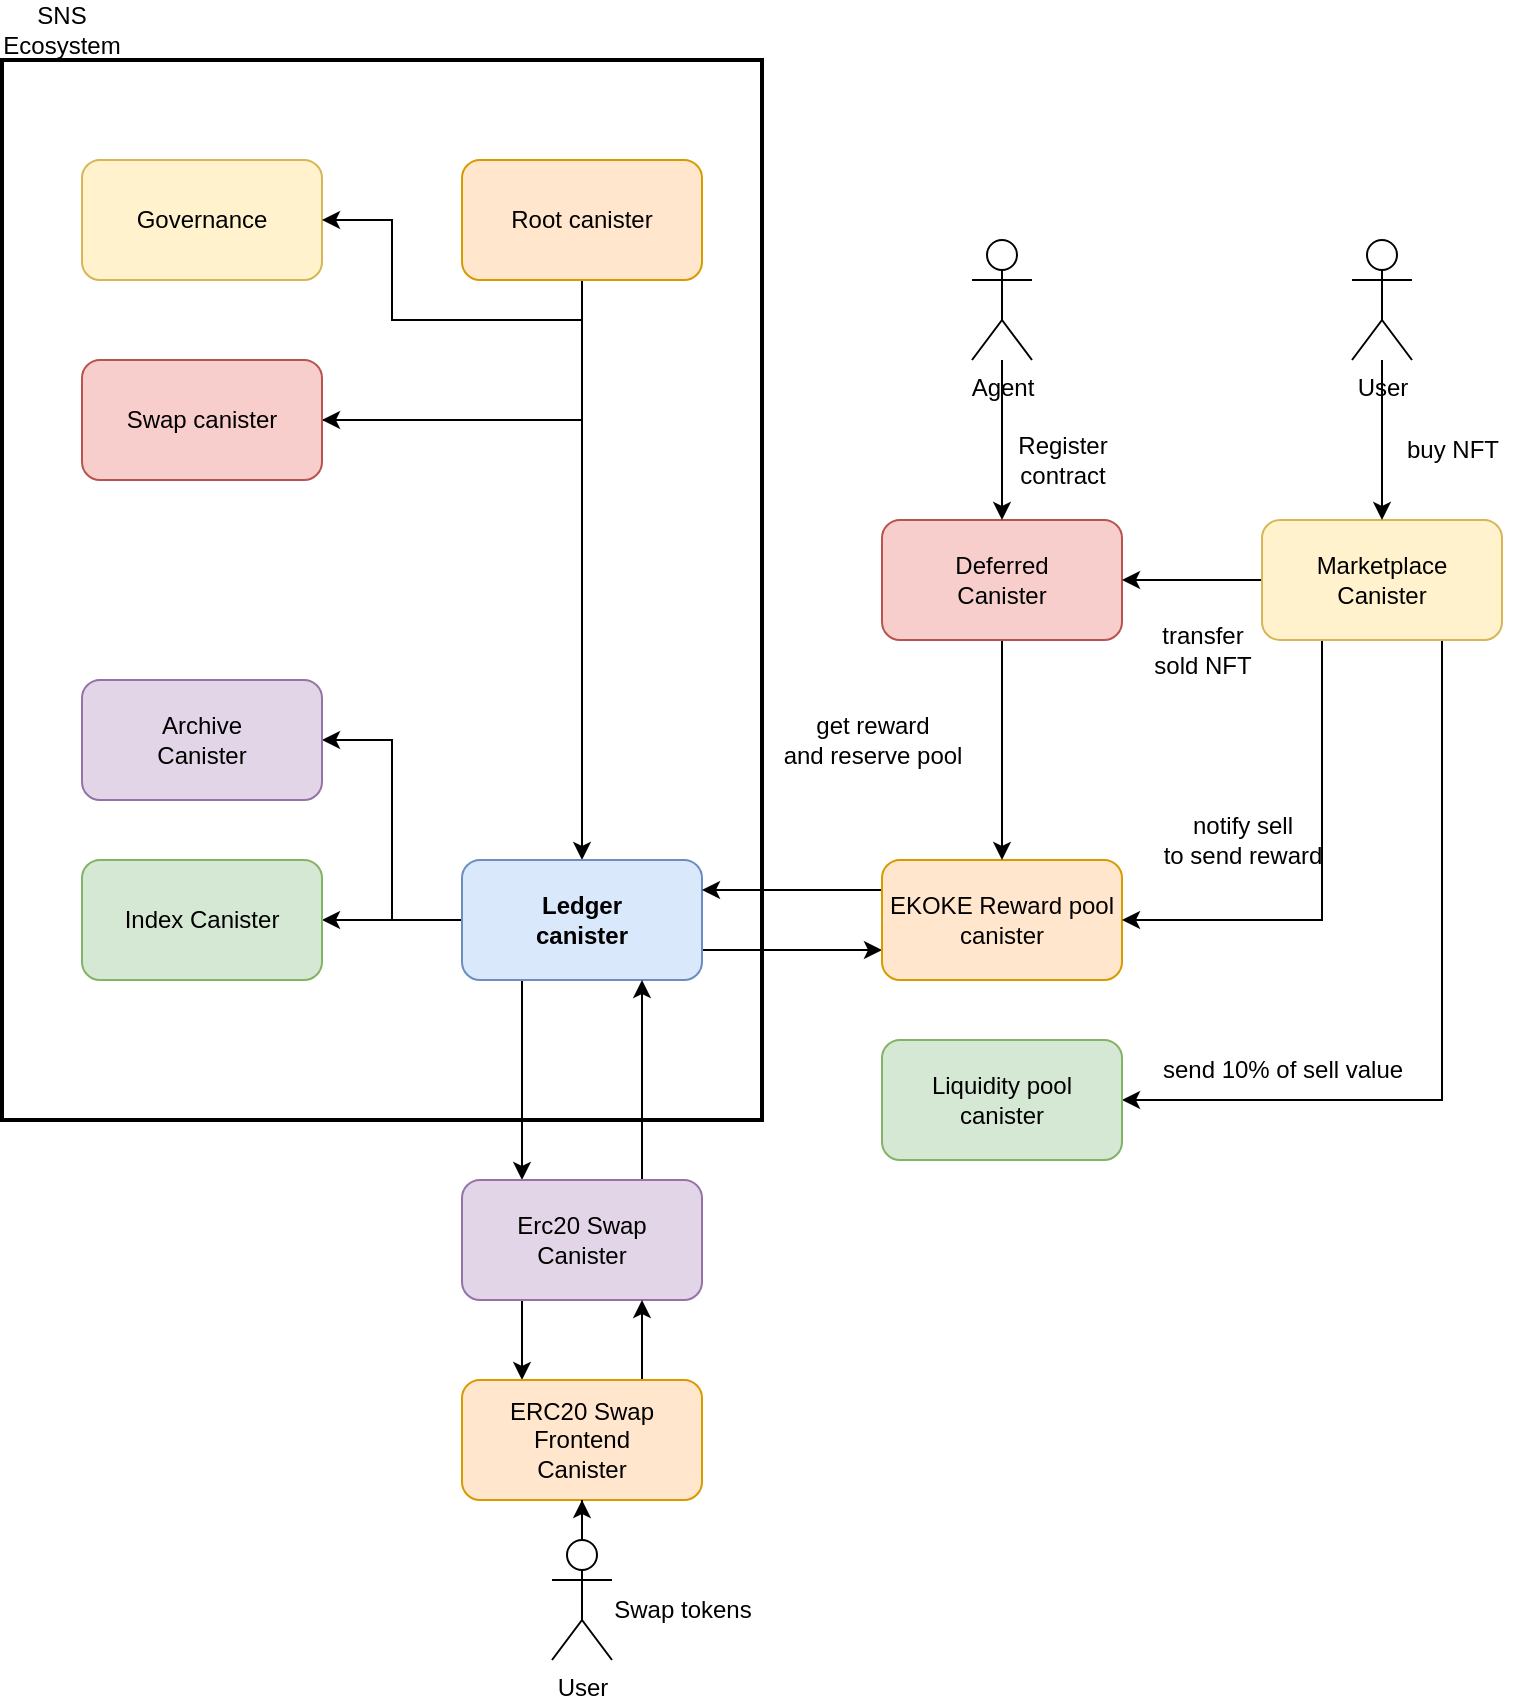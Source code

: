 <mxfile version="24.0.4" type="device">
  <diagram name="Page-1" id="NNly9hSo-Fhae8M3Aa6d">
    <mxGraphModel dx="1434" dy="846" grid="1" gridSize="10" guides="1" tooltips="1" connect="1" arrows="1" fold="1" page="1" pageScale="1" pageWidth="850" pageHeight="1100" math="0" shadow="0">
      <root>
        <mxCell id="0" />
        <mxCell id="1" parent="0" />
        <mxCell id="dv13Ck-TY8o5kLKKjCxT-1" value="" style="rounded=0;whiteSpace=wrap;html=1;labelBackgroundColor=none;fillColor=none;align=left;strokeWidth=2;" vertex="1" parent="1">
          <mxGeometry x="40" y="40" width="380" height="530" as="geometry" />
        </mxCell>
        <mxCell id="dv13Ck-TY8o5kLKKjCxT-2" value="SNS Ecosystem" style="text;html=1;align=center;verticalAlign=middle;whiteSpace=wrap;rounded=0;" vertex="1" parent="1">
          <mxGeometry x="40" y="10" width="60" height="30" as="geometry" />
        </mxCell>
        <mxCell id="dv13Ck-TY8o5kLKKjCxT-5" value="Governance" style="rounded=1;whiteSpace=wrap;html=1;fillColor=#fff2cc;strokeColor=#d6b656;" vertex="1" parent="1">
          <mxGeometry x="80" y="90" width="120" height="60" as="geometry" />
        </mxCell>
        <mxCell id="dv13Ck-TY8o5kLKKjCxT-14" style="edgeStyle=orthogonalEdgeStyle;rounded=0;orthogonalLoop=1;jettySize=auto;html=1;exitX=0.5;exitY=1;exitDx=0;exitDy=0;" edge="1" parent="1" source="dv13Ck-TY8o5kLKKjCxT-6" target="dv13Ck-TY8o5kLKKjCxT-5">
          <mxGeometry relative="1" as="geometry" />
        </mxCell>
        <mxCell id="dv13Ck-TY8o5kLKKjCxT-15" style="edgeStyle=orthogonalEdgeStyle;rounded=0;orthogonalLoop=1;jettySize=auto;html=1;exitX=0.5;exitY=1;exitDx=0;exitDy=0;entryX=1;entryY=0.5;entryDx=0;entryDy=0;" edge="1" parent="1" source="dv13Ck-TY8o5kLKKjCxT-6" target="dv13Ck-TY8o5kLKKjCxT-7">
          <mxGeometry relative="1" as="geometry" />
        </mxCell>
        <mxCell id="dv13Ck-TY8o5kLKKjCxT-6" value="Root canister" style="rounded=1;whiteSpace=wrap;html=1;fillColor=#ffe6cc;strokeColor=#d79b00;" vertex="1" parent="1">
          <mxGeometry x="270" y="90" width="120" height="60" as="geometry" />
        </mxCell>
        <mxCell id="dv13Ck-TY8o5kLKKjCxT-13" style="edgeStyle=orthogonalEdgeStyle;rounded=0;orthogonalLoop=1;jettySize=auto;html=1;exitX=1;exitY=0.5;exitDx=0;exitDy=0;" edge="1" parent="1" source="dv13Ck-TY8o5kLKKjCxT-7" target="dv13Ck-TY8o5kLKKjCxT-8">
          <mxGeometry relative="1" as="geometry" />
        </mxCell>
        <mxCell id="dv13Ck-TY8o5kLKKjCxT-7" value="Swap canister" style="rounded=1;whiteSpace=wrap;html=1;fillColor=#f8cecc;strokeColor=#b85450;" vertex="1" parent="1">
          <mxGeometry x="80" y="190" width="120" height="60" as="geometry" />
        </mxCell>
        <mxCell id="dv13Ck-TY8o5kLKKjCxT-11" style="edgeStyle=orthogonalEdgeStyle;rounded=0;orthogonalLoop=1;jettySize=auto;html=1;exitX=0;exitY=0.5;exitDx=0;exitDy=0;" edge="1" parent="1" source="dv13Ck-TY8o5kLKKjCxT-8" target="dv13Ck-TY8o5kLKKjCxT-9">
          <mxGeometry relative="1" as="geometry" />
        </mxCell>
        <mxCell id="dv13Ck-TY8o5kLKKjCxT-12" style="edgeStyle=orthogonalEdgeStyle;rounded=0;orthogonalLoop=1;jettySize=auto;html=1;exitX=0;exitY=0.5;exitDx=0;exitDy=0;entryX=1;entryY=0.5;entryDx=0;entryDy=0;" edge="1" parent="1" source="dv13Ck-TY8o5kLKKjCxT-8" target="dv13Ck-TY8o5kLKKjCxT-10">
          <mxGeometry relative="1" as="geometry" />
        </mxCell>
        <mxCell id="dv13Ck-TY8o5kLKKjCxT-17" style="edgeStyle=orthogonalEdgeStyle;rounded=0;orthogonalLoop=1;jettySize=auto;html=1;exitX=1;exitY=0.75;exitDx=0;exitDy=0;entryX=0;entryY=0.75;entryDx=0;entryDy=0;" edge="1" parent="1" source="dv13Ck-TY8o5kLKKjCxT-8" target="dv13Ck-TY8o5kLKKjCxT-16">
          <mxGeometry relative="1" as="geometry" />
        </mxCell>
        <mxCell id="dv13Ck-TY8o5kLKKjCxT-39" style="edgeStyle=orthogonalEdgeStyle;rounded=0;orthogonalLoop=1;jettySize=auto;html=1;exitX=0.25;exitY=1;exitDx=0;exitDy=0;entryX=0.25;entryY=0;entryDx=0;entryDy=0;" edge="1" parent="1" source="dv13Ck-TY8o5kLKKjCxT-8" target="dv13Ck-TY8o5kLKKjCxT-37">
          <mxGeometry relative="1" as="geometry" />
        </mxCell>
        <mxCell id="dv13Ck-TY8o5kLKKjCxT-8" value="Ledger&lt;br&gt;canister" style="rounded=1;whiteSpace=wrap;html=1;fillColor=#dae8fc;strokeColor=#6c8ebf;fontStyle=1" vertex="1" parent="1">
          <mxGeometry x="270" y="440" width="120" height="60" as="geometry" />
        </mxCell>
        <mxCell id="dv13Ck-TY8o5kLKKjCxT-9" value="Index Canister" style="rounded=1;whiteSpace=wrap;html=1;fillColor=#d5e8d4;strokeColor=#82b366;" vertex="1" parent="1">
          <mxGeometry x="80" y="440" width="120" height="60" as="geometry" />
        </mxCell>
        <mxCell id="dv13Ck-TY8o5kLKKjCxT-10" value="Archive&lt;br&gt;Canister" style="rounded=1;whiteSpace=wrap;html=1;fillColor=#e1d5e7;strokeColor=#9673a6;" vertex="1" parent="1">
          <mxGeometry x="80" y="350" width="120" height="60" as="geometry" />
        </mxCell>
        <mxCell id="dv13Ck-TY8o5kLKKjCxT-18" style="edgeStyle=orthogonalEdgeStyle;rounded=0;orthogonalLoop=1;jettySize=auto;html=1;exitX=0;exitY=0.25;exitDx=0;exitDy=0;entryX=1;entryY=0.25;entryDx=0;entryDy=0;" edge="1" parent="1" source="dv13Ck-TY8o5kLKKjCxT-16" target="dv13Ck-TY8o5kLKKjCxT-8">
          <mxGeometry relative="1" as="geometry" />
        </mxCell>
        <mxCell id="dv13Ck-TY8o5kLKKjCxT-16" value="EKOKE Reward pool&lt;br&gt;canister" style="rounded=1;whiteSpace=wrap;html=1;fillColor=#ffe6cc;strokeColor=#d79b00;" vertex="1" parent="1">
          <mxGeometry x="480" y="440" width="120" height="60" as="geometry" />
        </mxCell>
        <mxCell id="dv13Ck-TY8o5kLKKjCxT-22" style="edgeStyle=orthogonalEdgeStyle;rounded=0;orthogonalLoop=1;jettySize=auto;html=1;exitX=0.5;exitY=1;exitDx=0;exitDy=0;" edge="1" parent="1" source="dv13Ck-TY8o5kLKKjCxT-19" target="dv13Ck-TY8o5kLKKjCxT-16">
          <mxGeometry relative="1" as="geometry" />
        </mxCell>
        <mxCell id="dv13Ck-TY8o5kLKKjCxT-19" value="Deferred&lt;br&gt;Canister" style="rounded=1;whiteSpace=wrap;html=1;fillColor=#f8cecc;strokeColor=#b85450;" vertex="1" parent="1">
          <mxGeometry x="480" y="270" width="120" height="60" as="geometry" />
        </mxCell>
        <mxCell id="dv13Ck-TY8o5kLKKjCxT-21" value="get reward &lt;br&gt;and reserve pool" style="text;html=1;align=center;verticalAlign=middle;resizable=0;points=[];autosize=1;strokeColor=none;fillColor=none;" vertex="1" parent="1">
          <mxGeometry x="420" y="360" width="110" height="40" as="geometry" />
        </mxCell>
        <mxCell id="dv13Ck-TY8o5kLKKjCxT-24" style="edgeStyle=orthogonalEdgeStyle;rounded=0;orthogonalLoop=1;jettySize=auto;html=1;exitX=0.25;exitY=1;exitDx=0;exitDy=0;entryX=1;entryY=0.5;entryDx=0;entryDy=0;" edge="1" parent="1" source="dv13Ck-TY8o5kLKKjCxT-23" target="dv13Ck-TY8o5kLKKjCxT-16">
          <mxGeometry relative="1" as="geometry" />
        </mxCell>
        <mxCell id="dv13Ck-TY8o5kLKKjCxT-25" style="edgeStyle=orthogonalEdgeStyle;rounded=0;orthogonalLoop=1;jettySize=auto;html=1;exitX=0;exitY=0.5;exitDx=0;exitDy=0;entryX=1;entryY=0.5;entryDx=0;entryDy=0;" edge="1" parent="1" source="dv13Ck-TY8o5kLKKjCxT-23" target="dv13Ck-TY8o5kLKKjCxT-19">
          <mxGeometry relative="1" as="geometry" />
        </mxCell>
        <mxCell id="dv13Ck-TY8o5kLKKjCxT-29" style="edgeStyle=orthogonalEdgeStyle;rounded=0;orthogonalLoop=1;jettySize=auto;html=1;exitX=0.75;exitY=1;exitDx=0;exitDy=0;entryX=1;entryY=0.5;entryDx=0;entryDy=0;" edge="1" parent="1" source="dv13Ck-TY8o5kLKKjCxT-23" target="dv13Ck-TY8o5kLKKjCxT-28">
          <mxGeometry relative="1" as="geometry" />
        </mxCell>
        <mxCell id="dv13Ck-TY8o5kLKKjCxT-23" value="Marketplace&lt;br&gt;Canister" style="rounded=1;whiteSpace=wrap;html=1;fillColor=#fff2cc;strokeColor=#d6b656;" vertex="1" parent="1">
          <mxGeometry x="670" y="270" width="120" height="60" as="geometry" />
        </mxCell>
        <mxCell id="dv13Ck-TY8o5kLKKjCxT-26" value="transfer &lt;br&gt;sold NFT" style="text;html=1;align=center;verticalAlign=middle;resizable=0;points=[];autosize=1;strokeColor=none;fillColor=none;" vertex="1" parent="1">
          <mxGeometry x="605" y="315" width="70" height="40" as="geometry" />
        </mxCell>
        <mxCell id="dv13Ck-TY8o5kLKKjCxT-27" value="notify sell&lt;br&gt;to send reward" style="text;html=1;align=center;verticalAlign=middle;resizable=0;points=[];autosize=1;strokeColor=none;fillColor=none;" vertex="1" parent="1">
          <mxGeometry x="610" y="410" width="100" height="40" as="geometry" />
        </mxCell>
        <mxCell id="dv13Ck-TY8o5kLKKjCxT-28" value="Liquidity pool&lt;br&gt;canister" style="rounded=1;whiteSpace=wrap;html=1;fillColor=#d5e8d4;strokeColor=#82b366;" vertex="1" parent="1">
          <mxGeometry x="480" y="530" width="120" height="60" as="geometry" />
        </mxCell>
        <mxCell id="dv13Ck-TY8o5kLKKjCxT-30" value="send 10% of sell value" style="text;html=1;align=center;verticalAlign=middle;resizable=0;points=[];autosize=1;strokeColor=none;fillColor=none;" vertex="1" parent="1">
          <mxGeometry x="610" y="530" width="140" height="30" as="geometry" />
        </mxCell>
        <mxCell id="dv13Ck-TY8o5kLKKjCxT-32" value="" style="edgeStyle=orthogonalEdgeStyle;rounded=0;orthogonalLoop=1;jettySize=auto;html=1;" edge="1" parent="1" source="dv13Ck-TY8o5kLKKjCxT-31" target="dv13Ck-TY8o5kLKKjCxT-23">
          <mxGeometry relative="1" as="geometry" />
        </mxCell>
        <mxCell id="dv13Ck-TY8o5kLKKjCxT-31" value="User" style="shape=umlActor;verticalLabelPosition=bottom;verticalAlign=top;html=1;outlineConnect=0;" vertex="1" parent="1">
          <mxGeometry x="715" y="130" width="30" height="60" as="geometry" />
        </mxCell>
        <mxCell id="dv13Ck-TY8o5kLKKjCxT-33" value="buy NFT" style="text;html=1;align=center;verticalAlign=middle;resizable=0;points=[];autosize=1;strokeColor=none;fillColor=none;" vertex="1" parent="1">
          <mxGeometry x="730" y="220" width="70" height="30" as="geometry" />
        </mxCell>
        <mxCell id="dv13Ck-TY8o5kLKKjCxT-35" value="" style="edgeStyle=orthogonalEdgeStyle;rounded=0;orthogonalLoop=1;jettySize=auto;html=1;" edge="1" parent="1" source="dv13Ck-TY8o5kLKKjCxT-34" target="dv13Ck-TY8o5kLKKjCxT-19">
          <mxGeometry relative="1" as="geometry" />
        </mxCell>
        <mxCell id="dv13Ck-TY8o5kLKKjCxT-34" value="Agent" style="shape=umlActor;verticalLabelPosition=bottom;verticalAlign=top;html=1;outlineConnect=0;" vertex="1" parent="1">
          <mxGeometry x="525" y="130" width="30" height="60" as="geometry" />
        </mxCell>
        <mxCell id="dv13Ck-TY8o5kLKKjCxT-36" value="Register&lt;br&gt;contract" style="text;html=1;align=center;verticalAlign=middle;resizable=0;points=[];autosize=1;strokeColor=none;fillColor=none;" vertex="1" parent="1">
          <mxGeometry x="535" y="220" width="70" height="40" as="geometry" />
        </mxCell>
        <mxCell id="dv13Ck-TY8o5kLKKjCxT-40" style="edgeStyle=orthogonalEdgeStyle;rounded=0;orthogonalLoop=1;jettySize=auto;html=1;exitX=0.75;exitY=0;exitDx=0;exitDy=0;entryX=0.75;entryY=1;entryDx=0;entryDy=0;" edge="1" parent="1" source="dv13Ck-TY8o5kLKKjCxT-37" target="dv13Ck-TY8o5kLKKjCxT-8">
          <mxGeometry relative="1" as="geometry" />
        </mxCell>
        <mxCell id="dv13Ck-TY8o5kLKKjCxT-43" style="edgeStyle=orthogonalEdgeStyle;rounded=0;orthogonalLoop=1;jettySize=auto;html=1;exitX=0.25;exitY=1;exitDx=0;exitDy=0;entryX=0.25;entryY=0;entryDx=0;entryDy=0;" edge="1" parent="1" source="dv13Ck-TY8o5kLKKjCxT-37" target="dv13Ck-TY8o5kLKKjCxT-41">
          <mxGeometry relative="1" as="geometry" />
        </mxCell>
        <mxCell id="dv13Ck-TY8o5kLKKjCxT-37" value="Erc20 Swap&lt;br&gt;Canister" style="rounded=1;whiteSpace=wrap;html=1;fillColor=#e1d5e7;strokeColor=#9673a6;" vertex="1" parent="1">
          <mxGeometry x="270" y="600" width="120" height="60" as="geometry" />
        </mxCell>
        <mxCell id="dv13Ck-TY8o5kLKKjCxT-42" style="edgeStyle=orthogonalEdgeStyle;rounded=0;orthogonalLoop=1;jettySize=auto;html=1;exitX=0.75;exitY=0;exitDx=0;exitDy=0;entryX=0.75;entryY=1;entryDx=0;entryDy=0;" edge="1" parent="1" source="dv13Ck-TY8o5kLKKjCxT-41" target="dv13Ck-TY8o5kLKKjCxT-37">
          <mxGeometry relative="1" as="geometry" />
        </mxCell>
        <mxCell id="dv13Ck-TY8o5kLKKjCxT-41" value="ERC20 Swap&lt;div&gt;Frontend&lt;br&gt;Canister&lt;/div&gt;" style="rounded=1;whiteSpace=wrap;html=1;fillColor=#ffe6cc;strokeColor=#d79b00;" vertex="1" parent="1">
          <mxGeometry x="270" y="700" width="120" height="60" as="geometry" />
        </mxCell>
        <mxCell id="dv13Ck-TY8o5kLKKjCxT-45" style="edgeStyle=orthogonalEdgeStyle;rounded=0;orthogonalLoop=1;jettySize=auto;html=1;exitX=0.5;exitY=0;exitDx=0;exitDy=0;exitPerimeter=0;" edge="1" parent="1" source="dv13Ck-TY8o5kLKKjCxT-44" target="dv13Ck-TY8o5kLKKjCxT-41">
          <mxGeometry relative="1" as="geometry" />
        </mxCell>
        <mxCell id="dv13Ck-TY8o5kLKKjCxT-44" value="User" style="shape=umlActor;verticalLabelPosition=bottom;verticalAlign=top;html=1;outlineConnect=0;" vertex="1" parent="1">
          <mxGeometry x="315" y="780" width="30" height="60" as="geometry" />
        </mxCell>
        <mxCell id="dv13Ck-TY8o5kLKKjCxT-46" value="Swap tokens" style="text;html=1;align=center;verticalAlign=middle;resizable=0;points=[];autosize=1;strokeColor=none;fillColor=none;" vertex="1" parent="1">
          <mxGeometry x="335" y="800" width="90" height="30" as="geometry" />
        </mxCell>
      </root>
    </mxGraphModel>
  </diagram>
</mxfile>
